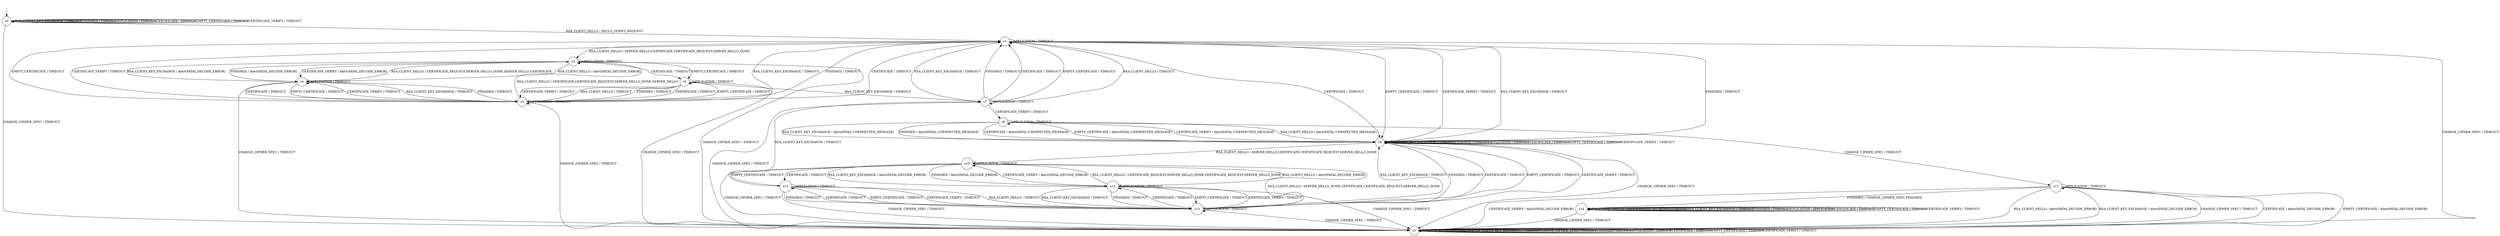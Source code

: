 digraph g {
__start0 [label="" shape="none"];

	s0 [shape="circle" label="s0"];
	s1 [shape="circle" label="s1"];
	s2 [shape="circle" label="s2"];
	s3 [shape="circle" label="s3"];
	s4 [shape="circle" label="s4"];
	s5 [shape="circle" label="s5"];
	s6 [shape="circle" label="s6"];
	s7 [shape="circle" label="s7"];
	s8 [shape="circle" label="s8"];
	s9 [shape="circle" label="s9"];
	s10 [shape="circle" label="s10"];
	s11 [shape="circle" label="s11"];
	s12 [shape="circle" label="s12"];
	s13 [shape="circle" label="s13"];
	s14 [shape="circle" label="s14"];
	s15 [shape="circle" label="s15"];
	s0 -> s1 [label="RSA_CLIENT_HELLO / HELLO_VERIFY_REQUEST"];
	s0 -> s0 [label="RSA_CLIENT_KEY_EXCHANGE / TIMEOUT"];
	s0 -> s2 [label="CHANGE_CIPHER_SPEC / TIMEOUT"];
	s0 -> s0 [label="FINISHED / TIMEOUT"];
	s0 -> s0 [label="APPLICATION / TIMEOUT"];
	s0 -> s0 [label="CERTIFICATE / TIMEOUT"];
	s0 -> s0 [label="EMPTY_CERTIFICATE / TIMEOUT"];
	s0 -> s0 [label="CERTIFICATE_VERIFY / TIMEOUT"];
	s1 -> s3 [label="RSA_CLIENT_HELLO / SERVER_HELLO,CERTIFICATE,CERTIFICATE_REQUEST,SERVER_HELLO_DONE"];
	s1 -> s9 [label="RSA_CLIENT_KEY_EXCHANGE / TIMEOUT"];
	s1 -> s2 [label="CHANGE_CIPHER_SPEC / TIMEOUT"];
	s1 -> s9 [label="FINISHED / TIMEOUT"];
	s1 -> s1 [label="APPLICATION / TIMEOUT"];
	s1 -> s9 [label="CERTIFICATE / TIMEOUT"];
	s1 -> s9 [label="EMPTY_CERTIFICATE / TIMEOUT"];
	s1 -> s9 [label="CERTIFICATE_VERIFY / TIMEOUT"];
	s2 -> s2 [label="RSA_CLIENT_HELLO / TIMEOUT"];
	s2 -> s2 [label="RSA_CLIENT_KEY_EXCHANGE / TIMEOUT"];
	s2 -> s2 [label="CHANGE_CIPHER_SPEC / TIMEOUT"];
	s2 -> s2 [label="FINISHED / TIMEOUT"];
	s2 -> s2 [label="APPLICATION / TIMEOUT"];
	s2 -> s2 [label="CERTIFICATE / TIMEOUT"];
	s2 -> s2 [label="EMPTY_CERTIFICATE / TIMEOUT"];
	s2 -> s2 [label="CERTIFICATE_VERIFY / TIMEOUT"];
	s3 -> s4 [label="RSA_CLIENT_HELLO / Alert(FATAL,DECODE_ERROR)"];
	s3 -> s4 [label="RSA_CLIENT_KEY_EXCHANGE / Alert(FATAL,DECODE_ERROR)"];
	s3 -> s2 [label="CHANGE_CIPHER_SPEC / TIMEOUT"];
	s3 -> s4 [label="FINISHED / Alert(FATAL,DECODE_ERROR)"];
	s3 -> s3 [label="APPLICATION / TIMEOUT"];
	s3 -> s6 [label="CERTIFICATE / TIMEOUT"];
	s3 -> s6 [label="EMPTY_CERTIFICATE / TIMEOUT"];
	s3 -> s4 [label="CERTIFICATE_VERIFY / Alert(FATAL,DECODE_ERROR)"];
	s4 -> s3 [label="RSA_CLIENT_HELLO / CERTIFICATE_REQUEST,SERVER_HELLO_DONE,SERVER_HELLO,CERTIFICATE"];
	s4 -> s5 [label="RSA_CLIENT_KEY_EXCHANGE / TIMEOUT"];
	s4 -> s2 [label="CHANGE_CIPHER_SPEC / TIMEOUT"];
	s4 -> s5 [label="FINISHED / TIMEOUT"];
	s4 -> s4 [label="APPLICATION / TIMEOUT"];
	s4 -> s5 [label="CERTIFICATE / TIMEOUT"];
	s4 -> s5 [label="EMPTY_CERTIFICATE / TIMEOUT"];
	s4 -> s5 [label="CERTIFICATE_VERIFY / TIMEOUT"];
	s5 -> s3 [label="RSA_CLIENT_HELLO / CERTIFICATE,CERTIFICATE_REQUEST,SERVER_HELLO_DONE,SERVER_HELLO"];
	s5 -> s1 [label="RSA_CLIENT_KEY_EXCHANGE / TIMEOUT"];
	s5 -> s2 [label="CHANGE_CIPHER_SPEC / TIMEOUT"];
	s5 -> s1 [label="FINISHED / TIMEOUT"];
	s5 -> s5 [label="APPLICATION / TIMEOUT"];
	s5 -> s1 [label="CERTIFICATE / TIMEOUT"];
	s5 -> s1 [label="EMPTY_CERTIFICATE / TIMEOUT"];
	s5 -> s1 [label="CERTIFICATE_VERIFY / TIMEOUT"];
	s6 -> s5 [label="RSA_CLIENT_HELLO / TIMEOUT"];
	s6 -> s7 [label="RSA_CLIENT_KEY_EXCHANGE / TIMEOUT"];
	s6 -> s2 [label="CHANGE_CIPHER_SPEC / TIMEOUT"];
	s6 -> s5 [label="FINISHED / TIMEOUT"];
	s6 -> s6 [label="APPLICATION / TIMEOUT"];
	s6 -> s5 [label="CERTIFICATE / TIMEOUT"];
	s6 -> s5 [label="EMPTY_CERTIFICATE / TIMEOUT"];
	s6 -> s5 [label="CERTIFICATE_VERIFY / TIMEOUT"];
	s7 -> s1 [label="RSA_CLIENT_HELLO / TIMEOUT"];
	s7 -> s1 [label="RSA_CLIENT_KEY_EXCHANGE / TIMEOUT"];
	s7 -> s2 [label="CHANGE_CIPHER_SPEC / TIMEOUT"];
	s7 -> s1 [label="FINISHED / TIMEOUT"];
	s7 -> s7 [label="APPLICATION / TIMEOUT"];
	s7 -> s1 [label="CERTIFICATE / TIMEOUT"];
	s7 -> s1 [label="EMPTY_CERTIFICATE / TIMEOUT"];
	s7 -> s8 [label="CERTIFICATE_VERIFY / TIMEOUT"];
	s8 -> s9 [label="RSA_CLIENT_HELLO / Alert(FATAL,UNEXPECTED_MESSAGE)"];
	s8 -> s9 [label="RSA_CLIENT_KEY_EXCHANGE / Alert(FATAL,UNEXPECTED_MESSAGE)"];
	s8 -> s11 [label="CHANGE_CIPHER_SPEC / TIMEOUT"];
	s8 -> s9 [label="FINISHED / Alert(FATAL,UNEXPECTED_MESSAGE)"];
	s8 -> s8 [label="APPLICATION / TIMEOUT"];
	s8 -> s9 [label="CERTIFICATE / Alert(FATAL,UNEXPECTED_MESSAGE)"];
	s8 -> s9 [label="EMPTY_CERTIFICATE / Alert(FATAL,UNEXPECTED_MESSAGE)"];
	s8 -> s9 [label="CERTIFICATE_VERIFY / Alert(FATAL,UNEXPECTED_MESSAGE)"];
	s9 -> s10 [label="RSA_CLIENT_HELLO / SERVER_HELLO,CERTIFICATE,CERTIFICATE_REQUEST,SERVER_HELLO_DONE"];
	s9 -> s9 [label="RSA_CLIENT_KEY_EXCHANGE / TIMEOUT"];
	s9 -> s2 [label="CHANGE_CIPHER_SPEC / TIMEOUT"];
	s9 -> s9 [label="FINISHED / TIMEOUT"];
	s9 -> s9 [label="APPLICATION / TIMEOUT"];
	s9 -> s9 [label="CERTIFICATE / TIMEOUT"];
	s9 -> s9 [label="EMPTY_CERTIFICATE / TIMEOUT"];
	s9 -> s9 [label="CERTIFICATE_VERIFY / TIMEOUT"];
	s10 -> s12 [label="RSA_CLIENT_HELLO / Alert(FATAL,DECODE_ERROR)"];
	s10 -> s12 [label="RSA_CLIENT_KEY_EXCHANGE / Alert(FATAL,DECODE_ERROR)"];
	s10 -> s2 [label="CHANGE_CIPHER_SPEC / TIMEOUT"];
	s10 -> s12 [label="FINISHED / Alert(FATAL,DECODE_ERROR)"];
	s10 -> s10 [label="APPLICATION / TIMEOUT"];
	s10 -> s13 [label="CERTIFICATE / TIMEOUT"];
	s10 -> s13 [label="EMPTY_CERTIFICATE / TIMEOUT"];
	s10 -> s12 [label="CERTIFICATE_VERIFY / Alert(FATAL,DECODE_ERROR)"];
	s11 -> s2 [label="RSA_CLIENT_HELLO / Alert(FATAL,DECODE_ERROR)"];
	s11 -> s2 [label="RSA_CLIENT_KEY_EXCHANGE / Alert(FATAL,DECODE_ERROR)"];
	s11 -> s2 [label="CHANGE_CIPHER_SPEC / TIMEOUT"];
	s11 -> s14 [label="FINISHED / CHANGE_CIPHER_SPEC,FINISHED"];
	s11 -> s11 [label="APPLICATION / TIMEOUT"];
	s11 -> s2 [label="CERTIFICATE / Alert(FATAL,DECODE_ERROR)"];
	s11 -> s2 [label="EMPTY_CERTIFICATE / Alert(FATAL,DECODE_ERROR)"];
	s11 -> s2 [label="CERTIFICATE_VERIFY / Alert(FATAL,DECODE_ERROR)"];
	s12 -> s10 [label="RSA_CLIENT_HELLO / CERTIFICATE_REQUEST,SERVER_HELLO_DONE,CERTIFICATE_REQUEST,SERVER_HELLO_DONE"];
	s12 -> s15 [label="RSA_CLIENT_KEY_EXCHANGE / TIMEOUT"];
	s12 -> s2 [label="CHANGE_CIPHER_SPEC / TIMEOUT"];
	s12 -> s15 [label="FINISHED / TIMEOUT"];
	s12 -> s12 [label="APPLICATION / TIMEOUT"];
	s12 -> s15 [label="CERTIFICATE / TIMEOUT"];
	s12 -> s15 [label="EMPTY_CERTIFICATE / TIMEOUT"];
	s12 -> s15 [label="CERTIFICATE_VERIFY / TIMEOUT"];
	s13 -> s15 [label="RSA_CLIENT_HELLO / TIMEOUT"];
	s13 -> s7 [label="RSA_CLIENT_KEY_EXCHANGE / TIMEOUT"];
	s13 -> s2 [label="CHANGE_CIPHER_SPEC / TIMEOUT"];
	s13 -> s15 [label="FINISHED / TIMEOUT"];
	s13 -> s13 [label="APPLICATION / TIMEOUT"];
	s13 -> s15 [label="CERTIFICATE / TIMEOUT"];
	s13 -> s15 [label="EMPTY_CERTIFICATE / TIMEOUT"];
	s13 -> s15 [label="CERTIFICATE_VERIFY / TIMEOUT"];
	s14 -> s14 [label="RSA_CLIENT_HELLO / Alert(WARNING,NO_RENEGOTIATION)"];
	s14 -> s14 [label="RSA_CLIENT_KEY_EXCHANGE / TIMEOUT"];
	s14 -> s2 [label="CHANGE_CIPHER_SPEC / TIMEOUT"];
	s14 -> s14 [label="FINISHED / TIMEOUT"];
	s14 -> s14 [label="APPLICATION / APPLICATION"];
	s14 -> s14 [label="CERTIFICATE / TIMEOUT"];
	s14 -> s14 [label="EMPTY_CERTIFICATE / TIMEOUT"];
	s14 -> s14 [label="CERTIFICATE_VERIFY / TIMEOUT"];
	s15 -> s10 [label="RSA_CLIENT_HELLO / SERVER_HELLO_DONE,CERTIFICATE,CERTIFICATE_REQUEST,SERVER_HELLO_DONE"];
	s15 -> s9 [label="RSA_CLIENT_KEY_EXCHANGE / TIMEOUT"];
	s15 -> s2 [label="CHANGE_CIPHER_SPEC / TIMEOUT"];
	s15 -> s9 [label="FINISHED / TIMEOUT"];
	s15 -> s15 [label="APPLICATION / TIMEOUT"];
	s15 -> s9 [label="CERTIFICATE / TIMEOUT"];
	s15 -> s9 [label="EMPTY_CERTIFICATE / TIMEOUT"];
	s15 -> s9 [label="CERTIFICATE_VERIFY / TIMEOUT"];

__start0 -> s0;
}

